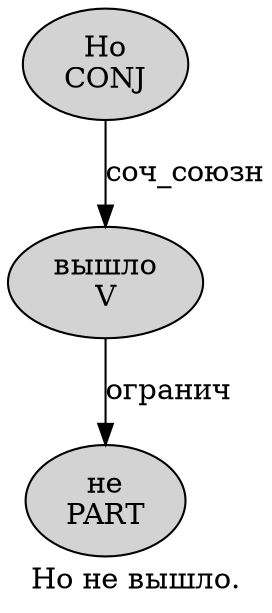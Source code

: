 digraph SENTENCE_4584 {
	graph [label="Но не вышло."]
	node [style=filled]
		0 [label="Но
CONJ" color="" fillcolor=lightgray penwidth=1 shape=ellipse]
		1 [label="не
PART" color="" fillcolor=lightgray penwidth=1 shape=ellipse]
		2 [label="вышло
V" color="" fillcolor=lightgray penwidth=1 shape=ellipse]
			0 -> 2 [label="соч_союзн"]
			2 -> 1 [label="огранич"]
}